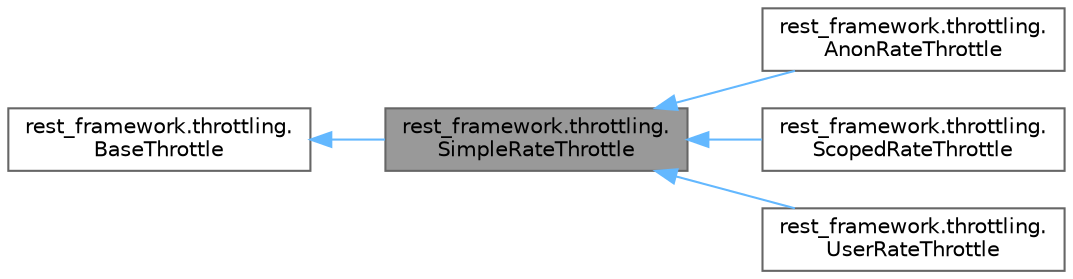 digraph "rest_framework.throttling.SimpleRateThrottle"
{
 // LATEX_PDF_SIZE
  bgcolor="transparent";
  edge [fontname=Helvetica,fontsize=10,labelfontname=Helvetica,labelfontsize=10];
  node [fontname=Helvetica,fontsize=10,shape=box,height=0.2,width=0.4];
  rankdir="LR";
  Node1 [id="Node000001",label="rest_framework.throttling.\lSimpleRateThrottle",height=0.2,width=0.4,color="gray40", fillcolor="grey60", style="filled", fontcolor="black",tooltip=" "];
  Node2 -> Node1 [id="edge5_Node000001_Node000002",dir="back",color="steelblue1",style="solid",tooltip=" "];
  Node2 [id="Node000002",label="rest_framework.throttling.\lBaseThrottle",height=0.2,width=0.4,color="gray40", fillcolor="white", style="filled",URL="$classrest__framework_1_1throttling_1_1BaseThrottle.html",tooltip=" "];
  Node1 -> Node3 [id="edge6_Node000001_Node000003",dir="back",color="steelblue1",style="solid",tooltip=" "];
  Node3 [id="Node000003",label="rest_framework.throttling.\lAnonRateThrottle",height=0.2,width=0.4,color="gray40", fillcolor="white", style="filled",URL="$classrest__framework_1_1throttling_1_1AnonRateThrottle.html",tooltip=" "];
  Node1 -> Node4 [id="edge7_Node000001_Node000004",dir="back",color="steelblue1",style="solid",tooltip=" "];
  Node4 [id="Node000004",label="rest_framework.throttling.\lScopedRateThrottle",height=0.2,width=0.4,color="gray40", fillcolor="white", style="filled",URL="$classrest__framework_1_1throttling_1_1ScopedRateThrottle.html",tooltip=" "];
  Node1 -> Node5 [id="edge8_Node000001_Node000005",dir="back",color="steelblue1",style="solid",tooltip=" "];
  Node5 [id="Node000005",label="rest_framework.throttling.\lUserRateThrottle",height=0.2,width=0.4,color="gray40", fillcolor="white", style="filled",URL="$classrest__framework_1_1throttling_1_1UserRateThrottle.html",tooltip=" "];
}
